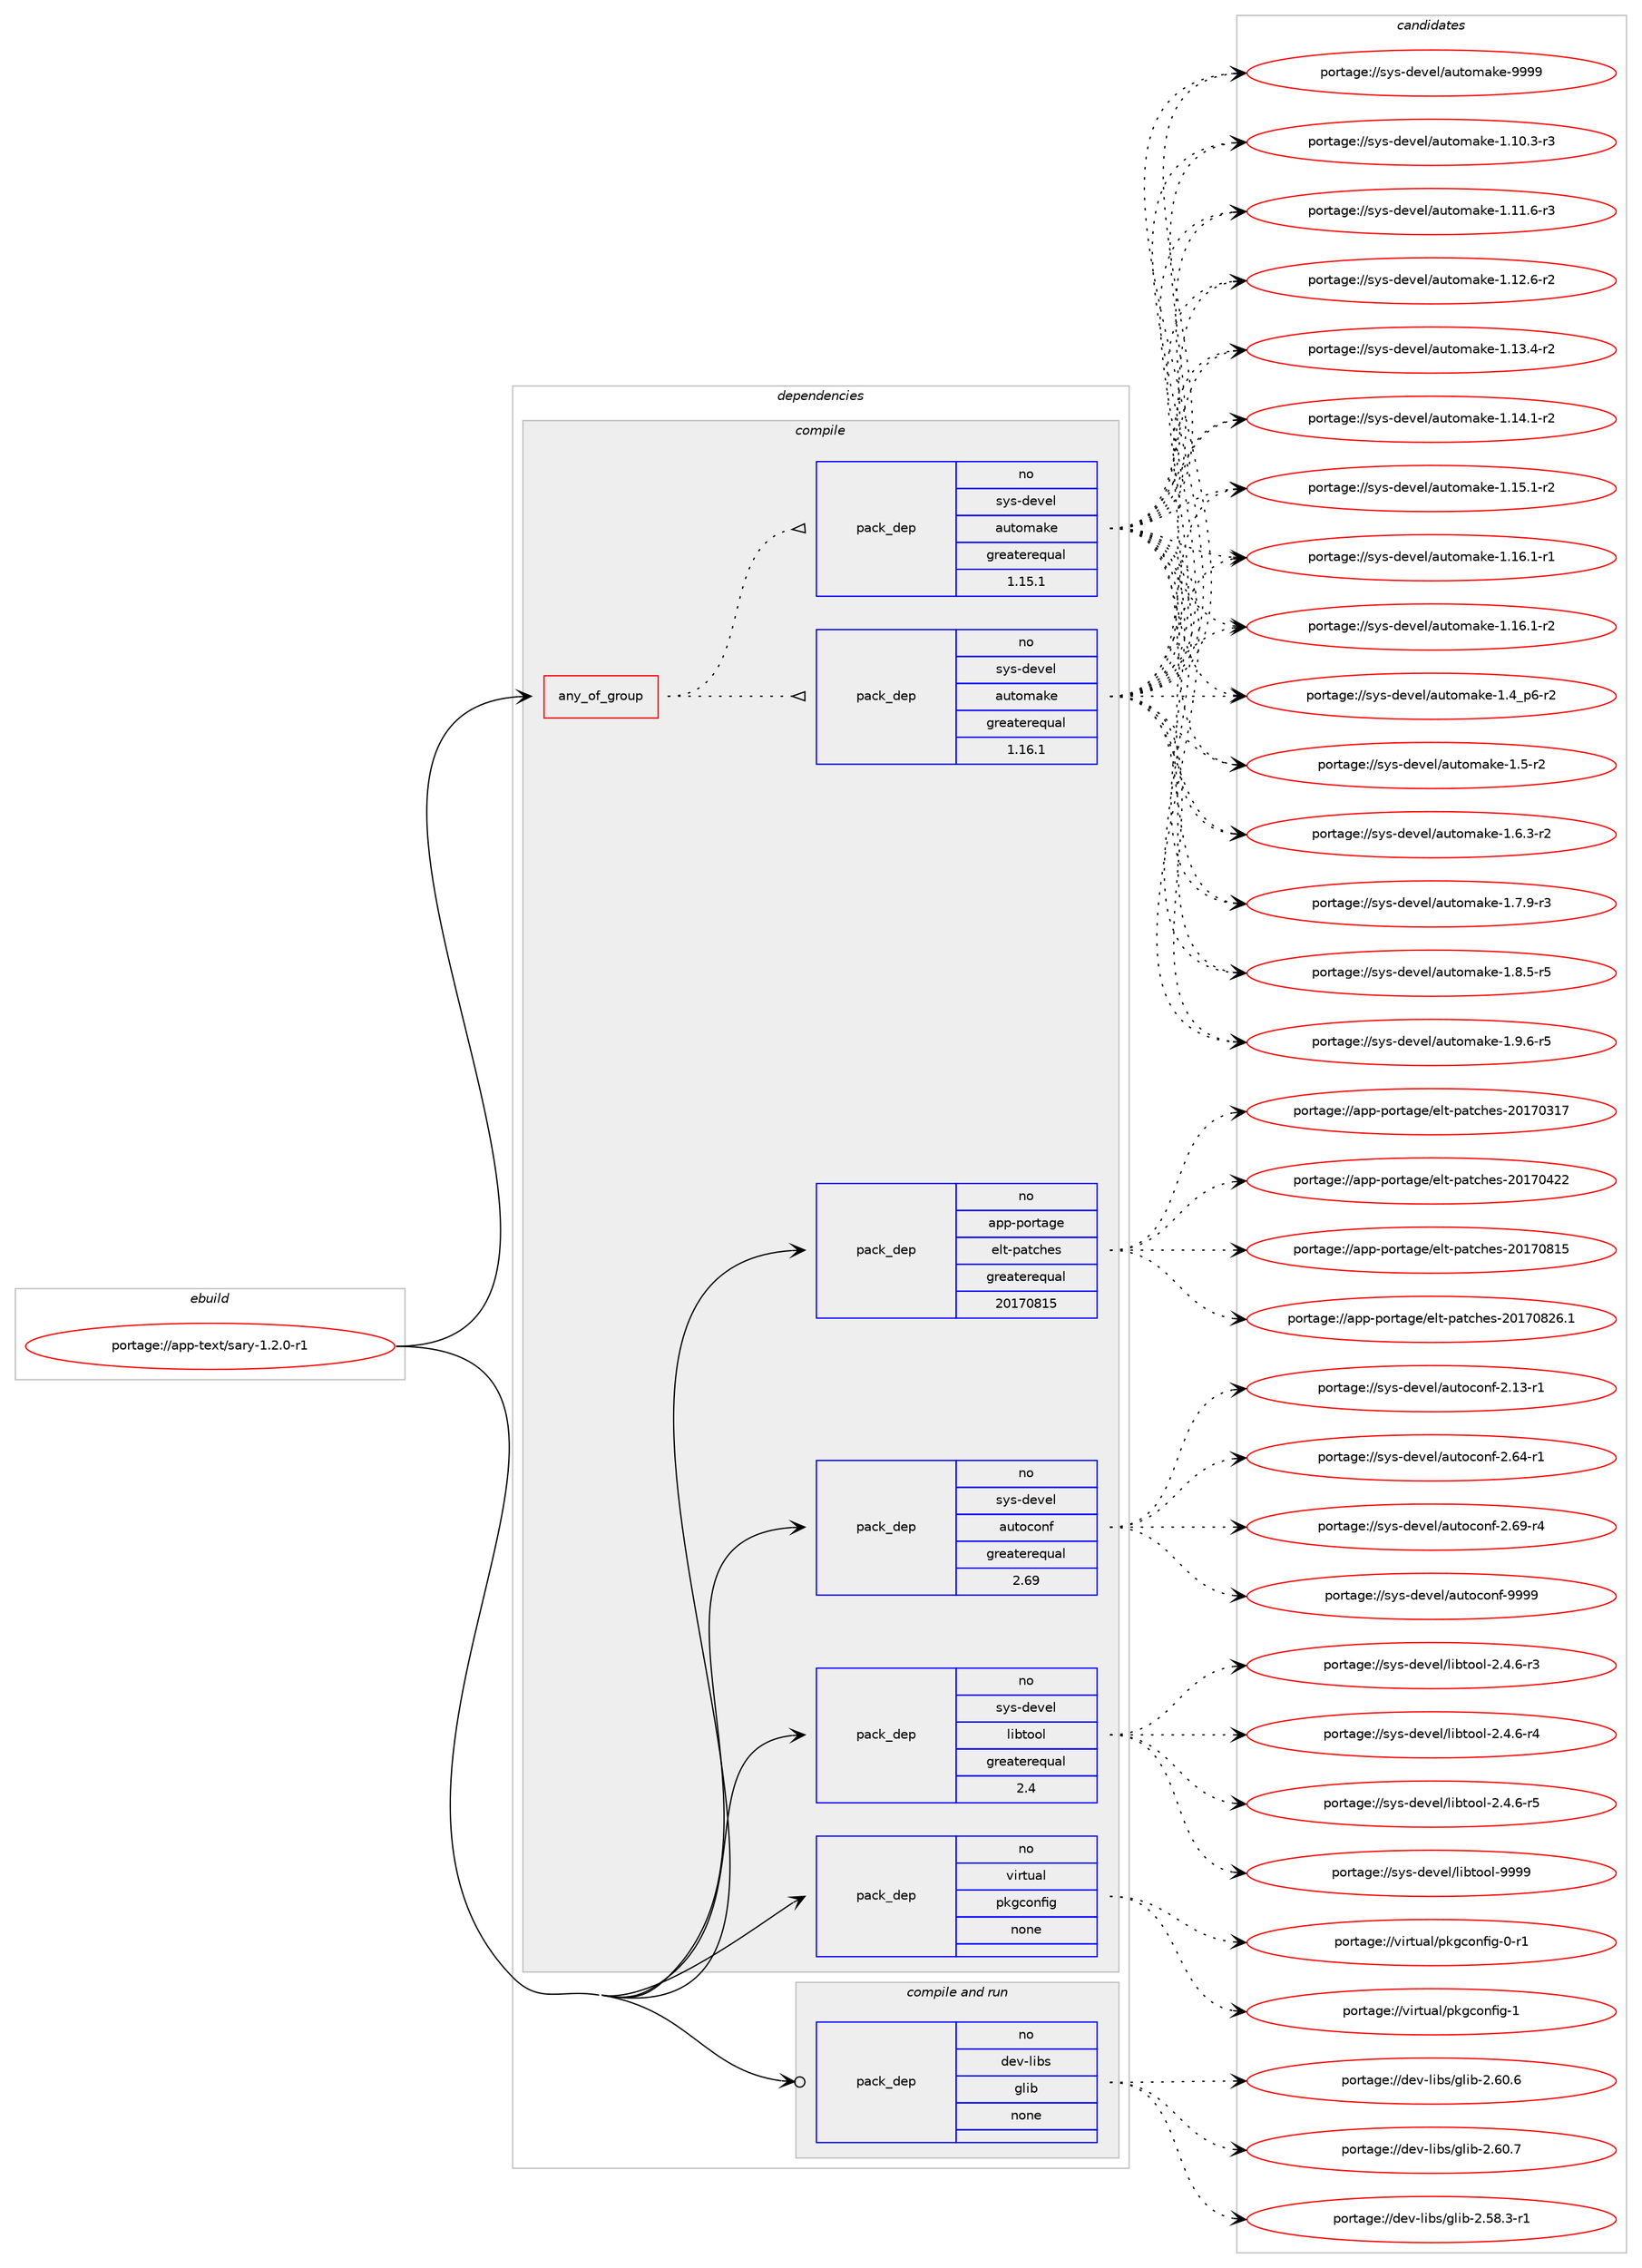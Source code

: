 digraph prolog {

# *************
# Graph options
# *************

newrank=true;
concentrate=true;
compound=true;
graph [rankdir=LR,fontname=Helvetica,fontsize=10,ranksep=1.5];#, ranksep=2.5, nodesep=0.2];
edge  [arrowhead=vee];
node  [fontname=Helvetica,fontsize=10];

# **********
# The ebuild
# **********

subgraph cluster_leftcol {
color=gray;
rank=same;
label=<<i>ebuild</i>>;
id [label="portage://app-text/sary-1.2.0-r1", color=red, width=4, href="../app-text/sary-1.2.0-r1.svg"];
}

# ****************
# The dependencies
# ****************

subgraph cluster_midcol {
color=gray;
label=<<i>dependencies</i>>;
subgraph cluster_compile {
fillcolor="#eeeeee";
style=filled;
label=<<i>compile</i>>;
subgraph any794 {
dependency47474 [label=<<TABLE BORDER="0" CELLBORDER="1" CELLSPACING="0" CELLPADDING="4"><TR><TD CELLPADDING="10">any_of_group</TD></TR></TABLE>>, shape=none, color=red];subgraph pack35290 {
dependency47475 [label=<<TABLE BORDER="0" CELLBORDER="1" CELLSPACING="0" CELLPADDING="4" WIDTH="220"><TR><TD ROWSPAN="6" CELLPADDING="30">pack_dep</TD></TR><TR><TD WIDTH="110">no</TD></TR><TR><TD>sys-devel</TD></TR><TR><TD>automake</TD></TR><TR><TD>greaterequal</TD></TR><TR><TD>1.16.1</TD></TR></TABLE>>, shape=none, color=blue];
}
dependency47474:e -> dependency47475:w [weight=20,style="dotted",arrowhead="oinv"];
subgraph pack35291 {
dependency47476 [label=<<TABLE BORDER="0" CELLBORDER="1" CELLSPACING="0" CELLPADDING="4" WIDTH="220"><TR><TD ROWSPAN="6" CELLPADDING="30">pack_dep</TD></TR><TR><TD WIDTH="110">no</TD></TR><TR><TD>sys-devel</TD></TR><TR><TD>automake</TD></TR><TR><TD>greaterequal</TD></TR><TR><TD>1.15.1</TD></TR></TABLE>>, shape=none, color=blue];
}
dependency47474:e -> dependency47476:w [weight=20,style="dotted",arrowhead="oinv"];
}
id:e -> dependency47474:w [weight=20,style="solid",arrowhead="vee"];
subgraph pack35292 {
dependency47477 [label=<<TABLE BORDER="0" CELLBORDER="1" CELLSPACING="0" CELLPADDING="4" WIDTH="220"><TR><TD ROWSPAN="6" CELLPADDING="30">pack_dep</TD></TR><TR><TD WIDTH="110">no</TD></TR><TR><TD>app-portage</TD></TR><TR><TD>elt-patches</TD></TR><TR><TD>greaterequal</TD></TR><TR><TD>20170815</TD></TR></TABLE>>, shape=none, color=blue];
}
id:e -> dependency47477:w [weight=20,style="solid",arrowhead="vee"];
subgraph pack35293 {
dependency47478 [label=<<TABLE BORDER="0" CELLBORDER="1" CELLSPACING="0" CELLPADDING="4" WIDTH="220"><TR><TD ROWSPAN="6" CELLPADDING="30">pack_dep</TD></TR><TR><TD WIDTH="110">no</TD></TR><TR><TD>sys-devel</TD></TR><TR><TD>autoconf</TD></TR><TR><TD>greaterequal</TD></TR><TR><TD>2.69</TD></TR></TABLE>>, shape=none, color=blue];
}
id:e -> dependency47478:w [weight=20,style="solid",arrowhead="vee"];
subgraph pack35294 {
dependency47479 [label=<<TABLE BORDER="0" CELLBORDER="1" CELLSPACING="0" CELLPADDING="4" WIDTH="220"><TR><TD ROWSPAN="6" CELLPADDING="30">pack_dep</TD></TR><TR><TD WIDTH="110">no</TD></TR><TR><TD>sys-devel</TD></TR><TR><TD>libtool</TD></TR><TR><TD>greaterequal</TD></TR><TR><TD>2.4</TD></TR></TABLE>>, shape=none, color=blue];
}
id:e -> dependency47479:w [weight=20,style="solid",arrowhead="vee"];
subgraph pack35295 {
dependency47480 [label=<<TABLE BORDER="0" CELLBORDER="1" CELLSPACING="0" CELLPADDING="4" WIDTH="220"><TR><TD ROWSPAN="6" CELLPADDING="30">pack_dep</TD></TR><TR><TD WIDTH="110">no</TD></TR><TR><TD>virtual</TD></TR><TR><TD>pkgconfig</TD></TR><TR><TD>none</TD></TR><TR><TD></TD></TR></TABLE>>, shape=none, color=blue];
}
id:e -> dependency47480:w [weight=20,style="solid",arrowhead="vee"];
}
subgraph cluster_compileandrun {
fillcolor="#eeeeee";
style=filled;
label=<<i>compile and run</i>>;
subgraph pack35296 {
dependency47481 [label=<<TABLE BORDER="0" CELLBORDER="1" CELLSPACING="0" CELLPADDING="4" WIDTH="220"><TR><TD ROWSPAN="6" CELLPADDING="30">pack_dep</TD></TR><TR><TD WIDTH="110">no</TD></TR><TR><TD>dev-libs</TD></TR><TR><TD>glib</TD></TR><TR><TD>none</TD></TR><TR><TD></TD></TR></TABLE>>, shape=none, color=blue];
}
id:e -> dependency47481:w [weight=20,style="solid",arrowhead="odotvee"];
}
subgraph cluster_run {
fillcolor="#eeeeee";
style=filled;
label=<<i>run</i>>;
}
}

# **************
# The candidates
# **************

subgraph cluster_choices {
rank=same;
color=gray;
label=<<i>candidates</i>>;

subgraph choice35290 {
color=black;
nodesep=1;
choiceportage11512111545100101118101108479711711611110997107101454946494846514511451 [label="portage://sys-devel/automake-1.10.3-r3", color=red, width=4,href="../sys-devel/automake-1.10.3-r3.svg"];
choiceportage11512111545100101118101108479711711611110997107101454946494946544511451 [label="portage://sys-devel/automake-1.11.6-r3", color=red, width=4,href="../sys-devel/automake-1.11.6-r3.svg"];
choiceportage11512111545100101118101108479711711611110997107101454946495046544511450 [label="portage://sys-devel/automake-1.12.6-r2", color=red, width=4,href="../sys-devel/automake-1.12.6-r2.svg"];
choiceportage11512111545100101118101108479711711611110997107101454946495146524511450 [label="portage://sys-devel/automake-1.13.4-r2", color=red, width=4,href="../sys-devel/automake-1.13.4-r2.svg"];
choiceportage11512111545100101118101108479711711611110997107101454946495246494511450 [label="portage://sys-devel/automake-1.14.1-r2", color=red, width=4,href="../sys-devel/automake-1.14.1-r2.svg"];
choiceportage11512111545100101118101108479711711611110997107101454946495346494511450 [label="portage://sys-devel/automake-1.15.1-r2", color=red, width=4,href="../sys-devel/automake-1.15.1-r2.svg"];
choiceportage11512111545100101118101108479711711611110997107101454946495446494511449 [label="portage://sys-devel/automake-1.16.1-r1", color=red, width=4,href="../sys-devel/automake-1.16.1-r1.svg"];
choiceportage11512111545100101118101108479711711611110997107101454946495446494511450 [label="portage://sys-devel/automake-1.16.1-r2", color=red, width=4,href="../sys-devel/automake-1.16.1-r2.svg"];
choiceportage115121115451001011181011084797117116111109971071014549465295112544511450 [label="portage://sys-devel/automake-1.4_p6-r2", color=red, width=4,href="../sys-devel/automake-1.4_p6-r2.svg"];
choiceportage11512111545100101118101108479711711611110997107101454946534511450 [label="portage://sys-devel/automake-1.5-r2", color=red, width=4,href="../sys-devel/automake-1.5-r2.svg"];
choiceportage115121115451001011181011084797117116111109971071014549465446514511450 [label="portage://sys-devel/automake-1.6.3-r2", color=red, width=4,href="../sys-devel/automake-1.6.3-r2.svg"];
choiceportage115121115451001011181011084797117116111109971071014549465546574511451 [label="portage://sys-devel/automake-1.7.9-r3", color=red, width=4,href="../sys-devel/automake-1.7.9-r3.svg"];
choiceportage115121115451001011181011084797117116111109971071014549465646534511453 [label="portage://sys-devel/automake-1.8.5-r5", color=red, width=4,href="../sys-devel/automake-1.8.5-r5.svg"];
choiceportage115121115451001011181011084797117116111109971071014549465746544511453 [label="portage://sys-devel/automake-1.9.6-r5", color=red, width=4,href="../sys-devel/automake-1.9.6-r5.svg"];
choiceportage115121115451001011181011084797117116111109971071014557575757 [label="portage://sys-devel/automake-9999", color=red, width=4,href="../sys-devel/automake-9999.svg"];
dependency47475:e -> choiceportage11512111545100101118101108479711711611110997107101454946494846514511451:w [style=dotted,weight="100"];
dependency47475:e -> choiceportage11512111545100101118101108479711711611110997107101454946494946544511451:w [style=dotted,weight="100"];
dependency47475:e -> choiceportage11512111545100101118101108479711711611110997107101454946495046544511450:w [style=dotted,weight="100"];
dependency47475:e -> choiceportage11512111545100101118101108479711711611110997107101454946495146524511450:w [style=dotted,weight="100"];
dependency47475:e -> choiceportage11512111545100101118101108479711711611110997107101454946495246494511450:w [style=dotted,weight="100"];
dependency47475:e -> choiceportage11512111545100101118101108479711711611110997107101454946495346494511450:w [style=dotted,weight="100"];
dependency47475:e -> choiceportage11512111545100101118101108479711711611110997107101454946495446494511449:w [style=dotted,weight="100"];
dependency47475:e -> choiceportage11512111545100101118101108479711711611110997107101454946495446494511450:w [style=dotted,weight="100"];
dependency47475:e -> choiceportage115121115451001011181011084797117116111109971071014549465295112544511450:w [style=dotted,weight="100"];
dependency47475:e -> choiceportage11512111545100101118101108479711711611110997107101454946534511450:w [style=dotted,weight="100"];
dependency47475:e -> choiceportage115121115451001011181011084797117116111109971071014549465446514511450:w [style=dotted,weight="100"];
dependency47475:e -> choiceportage115121115451001011181011084797117116111109971071014549465546574511451:w [style=dotted,weight="100"];
dependency47475:e -> choiceportage115121115451001011181011084797117116111109971071014549465646534511453:w [style=dotted,weight="100"];
dependency47475:e -> choiceportage115121115451001011181011084797117116111109971071014549465746544511453:w [style=dotted,weight="100"];
dependency47475:e -> choiceportage115121115451001011181011084797117116111109971071014557575757:w [style=dotted,weight="100"];
}
subgraph choice35291 {
color=black;
nodesep=1;
choiceportage11512111545100101118101108479711711611110997107101454946494846514511451 [label="portage://sys-devel/automake-1.10.3-r3", color=red, width=4,href="../sys-devel/automake-1.10.3-r3.svg"];
choiceportage11512111545100101118101108479711711611110997107101454946494946544511451 [label="portage://sys-devel/automake-1.11.6-r3", color=red, width=4,href="../sys-devel/automake-1.11.6-r3.svg"];
choiceportage11512111545100101118101108479711711611110997107101454946495046544511450 [label="portage://sys-devel/automake-1.12.6-r2", color=red, width=4,href="../sys-devel/automake-1.12.6-r2.svg"];
choiceportage11512111545100101118101108479711711611110997107101454946495146524511450 [label="portage://sys-devel/automake-1.13.4-r2", color=red, width=4,href="../sys-devel/automake-1.13.4-r2.svg"];
choiceportage11512111545100101118101108479711711611110997107101454946495246494511450 [label="portage://sys-devel/automake-1.14.1-r2", color=red, width=4,href="../sys-devel/automake-1.14.1-r2.svg"];
choiceportage11512111545100101118101108479711711611110997107101454946495346494511450 [label="portage://sys-devel/automake-1.15.1-r2", color=red, width=4,href="../sys-devel/automake-1.15.1-r2.svg"];
choiceportage11512111545100101118101108479711711611110997107101454946495446494511449 [label="portage://sys-devel/automake-1.16.1-r1", color=red, width=4,href="../sys-devel/automake-1.16.1-r1.svg"];
choiceportage11512111545100101118101108479711711611110997107101454946495446494511450 [label="portage://sys-devel/automake-1.16.1-r2", color=red, width=4,href="../sys-devel/automake-1.16.1-r2.svg"];
choiceportage115121115451001011181011084797117116111109971071014549465295112544511450 [label="portage://sys-devel/automake-1.4_p6-r2", color=red, width=4,href="../sys-devel/automake-1.4_p6-r2.svg"];
choiceportage11512111545100101118101108479711711611110997107101454946534511450 [label="portage://sys-devel/automake-1.5-r2", color=red, width=4,href="../sys-devel/automake-1.5-r2.svg"];
choiceportage115121115451001011181011084797117116111109971071014549465446514511450 [label="portage://sys-devel/automake-1.6.3-r2", color=red, width=4,href="../sys-devel/automake-1.6.3-r2.svg"];
choiceportage115121115451001011181011084797117116111109971071014549465546574511451 [label="portage://sys-devel/automake-1.7.9-r3", color=red, width=4,href="../sys-devel/automake-1.7.9-r3.svg"];
choiceportage115121115451001011181011084797117116111109971071014549465646534511453 [label="portage://sys-devel/automake-1.8.5-r5", color=red, width=4,href="../sys-devel/automake-1.8.5-r5.svg"];
choiceportage115121115451001011181011084797117116111109971071014549465746544511453 [label="portage://sys-devel/automake-1.9.6-r5", color=red, width=4,href="../sys-devel/automake-1.9.6-r5.svg"];
choiceportage115121115451001011181011084797117116111109971071014557575757 [label="portage://sys-devel/automake-9999", color=red, width=4,href="../sys-devel/automake-9999.svg"];
dependency47476:e -> choiceportage11512111545100101118101108479711711611110997107101454946494846514511451:w [style=dotted,weight="100"];
dependency47476:e -> choiceportage11512111545100101118101108479711711611110997107101454946494946544511451:w [style=dotted,weight="100"];
dependency47476:e -> choiceportage11512111545100101118101108479711711611110997107101454946495046544511450:w [style=dotted,weight="100"];
dependency47476:e -> choiceportage11512111545100101118101108479711711611110997107101454946495146524511450:w [style=dotted,weight="100"];
dependency47476:e -> choiceportage11512111545100101118101108479711711611110997107101454946495246494511450:w [style=dotted,weight="100"];
dependency47476:e -> choiceportage11512111545100101118101108479711711611110997107101454946495346494511450:w [style=dotted,weight="100"];
dependency47476:e -> choiceportage11512111545100101118101108479711711611110997107101454946495446494511449:w [style=dotted,weight="100"];
dependency47476:e -> choiceportage11512111545100101118101108479711711611110997107101454946495446494511450:w [style=dotted,weight="100"];
dependency47476:e -> choiceportage115121115451001011181011084797117116111109971071014549465295112544511450:w [style=dotted,weight="100"];
dependency47476:e -> choiceportage11512111545100101118101108479711711611110997107101454946534511450:w [style=dotted,weight="100"];
dependency47476:e -> choiceportage115121115451001011181011084797117116111109971071014549465446514511450:w [style=dotted,weight="100"];
dependency47476:e -> choiceportage115121115451001011181011084797117116111109971071014549465546574511451:w [style=dotted,weight="100"];
dependency47476:e -> choiceportage115121115451001011181011084797117116111109971071014549465646534511453:w [style=dotted,weight="100"];
dependency47476:e -> choiceportage115121115451001011181011084797117116111109971071014549465746544511453:w [style=dotted,weight="100"];
dependency47476:e -> choiceportage115121115451001011181011084797117116111109971071014557575757:w [style=dotted,weight="100"];
}
subgraph choice35292 {
color=black;
nodesep=1;
choiceportage97112112451121111141169710310147101108116451129711699104101115455048495548514955 [label="portage://app-portage/elt-patches-20170317", color=red, width=4,href="../app-portage/elt-patches-20170317.svg"];
choiceportage97112112451121111141169710310147101108116451129711699104101115455048495548525050 [label="portage://app-portage/elt-patches-20170422", color=red, width=4,href="../app-portage/elt-patches-20170422.svg"];
choiceportage97112112451121111141169710310147101108116451129711699104101115455048495548564953 [label="portage://app-portage/elt-patches-20170815", color=red, width=4,href="../app-portage/elt-patches-20170815.svg"];
choiceportage971121124511211111411697103101471011081164511297116991041011154550484955485650544649 [label="portage://app-portage/elt-patches-20170826.1", color=red, width=4,href="../app-portage/elt-patches-20170826.1.svg"];
dependency47477:e -> choiceportage97112112451121111141169710310147101108116451129711699104101115455048495548514955:w [style=dotted,weight="100"];
dependency47477:e -> choiceportage97112112451121111141169710310147101108116451129711699104101115455048495548525050:w [style=dotted,weight="100"];
dependency47477:e -> choiceportage97112112451121111141169710310147101108116451129711699104101115455048495548564953:w [style=dotted,weight="100"];
dependency47477:e -> choiceportage971121124511211111411697103101471011081164511297116991041011154550484955485650544649:w [style=dotted,weight="100"];
}
subgraph choice35293 {
color=black;
nodesep=1;
choiceportage1151211154510010111810110847971171161119911111010245504649514511449 [label="portage://sys-devel/autoconf-2.13-r1", color=red, width=4,href="../sys-devel/autoconf-2.13-r1.svg"];
choiceportage1151211154510010111810110847971171161119911111010245504654524511449 [label="portage://sys-devel/autoconf-2.64-r1", color=red, width=4,href="../sys-devel/autoconf-2.64-r1.svg"];
choiceportage1151211154510010111810110847971171161119911111010245504654574511452 [label="portage://sys-devel/autoconf-2.69-r4", color=red, width=4,href="../sys-devel/autoconf-2.69-r4.svg"];
choiceportage115121115451001011181011084797117116111991111101024557575757 [label="portage://sys-devel/autoconf-9999", color=red, width=4,href="../sys-devel/autoconf-9999.svg"];
dependency47478:e -> choiceportage1151211154510010111810110847971171161119911111010245504649514511449:w [style=dotted,weight="100"];
dependency47478:e -> choiceportage1151211154510010111810110847971171161119911111010245504654524511449:w [style=dotted,weight="100"];
dependency47478:e -> choiceportage1151211154510010111810110847971171161119911111010245504654574511452:w [style=dotted,weight="100"];
dependency47478:e -> choiceportage115121115451001011181011084797117116111991111101024557575757:w [style=dotted,weight="100"];
}
subgraph choice35294 {
color=black;
nodesep=1;
choiceportage1151211154510010111810110847108105981161111111084550465246544511451 [label="portage://sys-devel/libtool-2.4.6-r3", color=red, width=4,href="../sys-devel/libtool-2.4.6-r3.svg"];
choiceportage1151211154510010111810110847108105981161111111084550465246544511452 [label="portage://sys-devel/libtool-2.4.6-r4", color=red, width=4,href="../sys-devel/libtool-2.4.6-r4.svg"];
choiceportage1151211154510010111810110847108105981161111111084550465246544511453 [label="portage://sys-devel/libtool-2.4.6-r5", color=red, width=4,href="../sys-devel/libtool-2.4.6-r5.svg"];
choiceportage1151211154510010111810110847108105981161111111084557575757 [label="portage://sys-devel/libtool-9999", color=red, width=4,href="../sys-devel/libtool-9999.svg"];
dependency47479:e -> choiceportage1151211154510010111810110847108105981161111111084550465246544511451:w [style=dotted,weight="100"];
dependency47479:e -> choiceportage1151211154510010111810110847108105981161111111084550465246544511452:w [style=dotted,weight="100"];
dependency47479:e -> choiceportage1151211154510010111810110847108105981161111111084550465246544511453:w [style=dotted,weight="100"];
dependency47479:e -> choiceportage1151211154510010111810110847108105981161111111084557575757:w [style=dotted,weight="100"];
}
subgraph choice35295 {
color=black;
nodesep=1;
choiceportage11810511411611797108471121071039911111010210510345484511449 [label="portage://virtual/pkgconfig-0-r1", color=red, width=4,href="../virtual/pkgconfig-0-r1.svg"];
choiceportage1181051141161179710847112107103991111101021051034549 [label="portage://virtual/pkgconfig-1", color=red, width=4,href="../virtual/pkgconfig-1.svg"];
dependency47480:e -> choiceportage11810511411611797108471121071039911111010210510345484511449:w [style=dotted,weight="100"];
dependency47480:e -> choiceportage1181051141161179710847112107103991111101021051034549:w [style=dotted,weight="100"];
}
subgraph choice35296 {
color=black;
nodesep=1;
choiceportage10010111845108105981154710310810598455046535646514511449 [label="portage://dev-libs/glib-2.58.3-r1", color=red, width=4,href="../dev-libs/glib-2.58.3-r1.svg"];
choiceportage1001011184510810598115471031081059845504654484654 [label="portage://dev-libs/glib-2.60.6", color=red, width=4,href="../dev-libs/glib-2.60.6.svg"];
choiceportage1001011184510810598115471031081059845504654484655 [label="portage://dev-libs/glib-2.60.7", color=red, width=4,href="../dev-libs/glib-2.60.7.svg"];
dependency47481:e -> choiceportage10010111845108105981154710310810598455046535646514511449:w [style=dotted,weight="100"];
dependency47481:e -> choiceportage1001011184510810598115471031081059845504654484654:w [style=dotted,weight="100"];
dependency47481:e -> choiceportage1001011184510810598115471031081059845504654484655:w [style=dotted,weight="100"];
}
}

}
